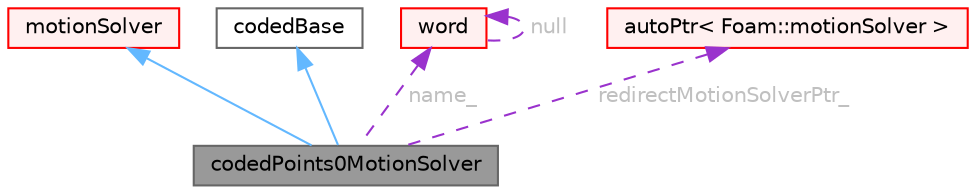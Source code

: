 digraph "codedPoints0MotionSolver"
{
 // LATEX_PDF_SIZE
  bgcolor="transparent";
  edge [fontname=Helvetica,fontsize=10,labelfontname=Helvetica,labelfontsize=10];
  node [fontname=Helvetica,fontsize=10,shape=box,height=0.2,width=0.4];
  Node1 [id="Node000001",label="codedPoints0MotionSolver",height=0.2,width=0.4,color="gray40", fillcolor="grey60", style="filled", fontcolor="black",tooltip="Provides a general interface to enable dynamic code compilation of mesh motion solvers."];
  Node2 -> Node1 [id="edge1_Node000001_Node000002",dir="back",color="steelblue1",style="solid",tooltip=" "];
  Node2 [id="Node000002",label="motionSolver",height=0.2,width=0.4,color="red", fillcolor="#FFF0F0", style="filled",URL="$classFoam_1_1motionSolver.html",tooltip="Virtual base class for mesh motion solver."];
  Node16 -> Node1 [id="edge2_Node000001_Node000016",dir="back",color="steelblue1",style="solid",tooltip=" "];
  Node16 [id="Node000016",label="codedBase",height=0.2,width=0.4,color="gray40", fillcolor="white", style="filled",URL="$classFoam_1_1codedBase.html",tooltip="Base class for function objects and boundary conditions using dynamic code that provides methods for ..."];
  Node17 -> Node1 [id="edge3_Node000001_Node000017",dir="back",color="darkorchid3",style="dashed",tooltip=" ",label=" name_",fontcolor="grey" ];
  Node17 [id="Node000017",label="word",height=0.2,width=0.4,color="red", fillcolor="#FFF0F0", style="filled",URL="$classFoam_1_1word.html",tooltip="A class for handling words, derived from Foam::string."];
  Node17 -> Node17 [id="edge4_Node000017_Node000017",dir="back",color="darkorchid3",style="dashed",tooltip=" ",label=" null",fontcolor="grey" ];
  Node20 -> Node1 [id="edge5_Node000001_Node000020",dir="back",color="darkorchid3",style="dashed",tooltip=" ",label=" redirectMotionSolverPtr_",fontcolor="grey" ];
  Node20 [id="Node000020",label="autoPtr\< Foam::motionSolver \>",height=0.2,width=0.4,color="red", fillcolor="#FFF0F0", style="filled",URL="$classFoam_1_1autoPtr.html",tooltip=" "];
}
